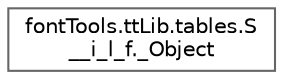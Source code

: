 digraph "Graphical Class Hierarchy"
{
 // LATEX_PDF_SIZE
  bgcolor="transparent";
  edge [fontname=Helvetica,fontsize=10,labelfontname=Helvetica,labelfontsize=10];
  node [fontname=Helvetica,fontsize=10,shape=box,height=0.2,width=0.4];
  rankdir="LR";
  Node0 [id="Node000000",label="fontTools.ttLib.tables.S\l__i_l_f._Object",height=0.2,width=0.4,color="grey40", fillcolor="white", style="filled",URL="$da/dd3/classfontTools_1_1ttLib_1_1tables_1_1S____i__l__f_1_1__Object.html",tooltip=" "];
}
